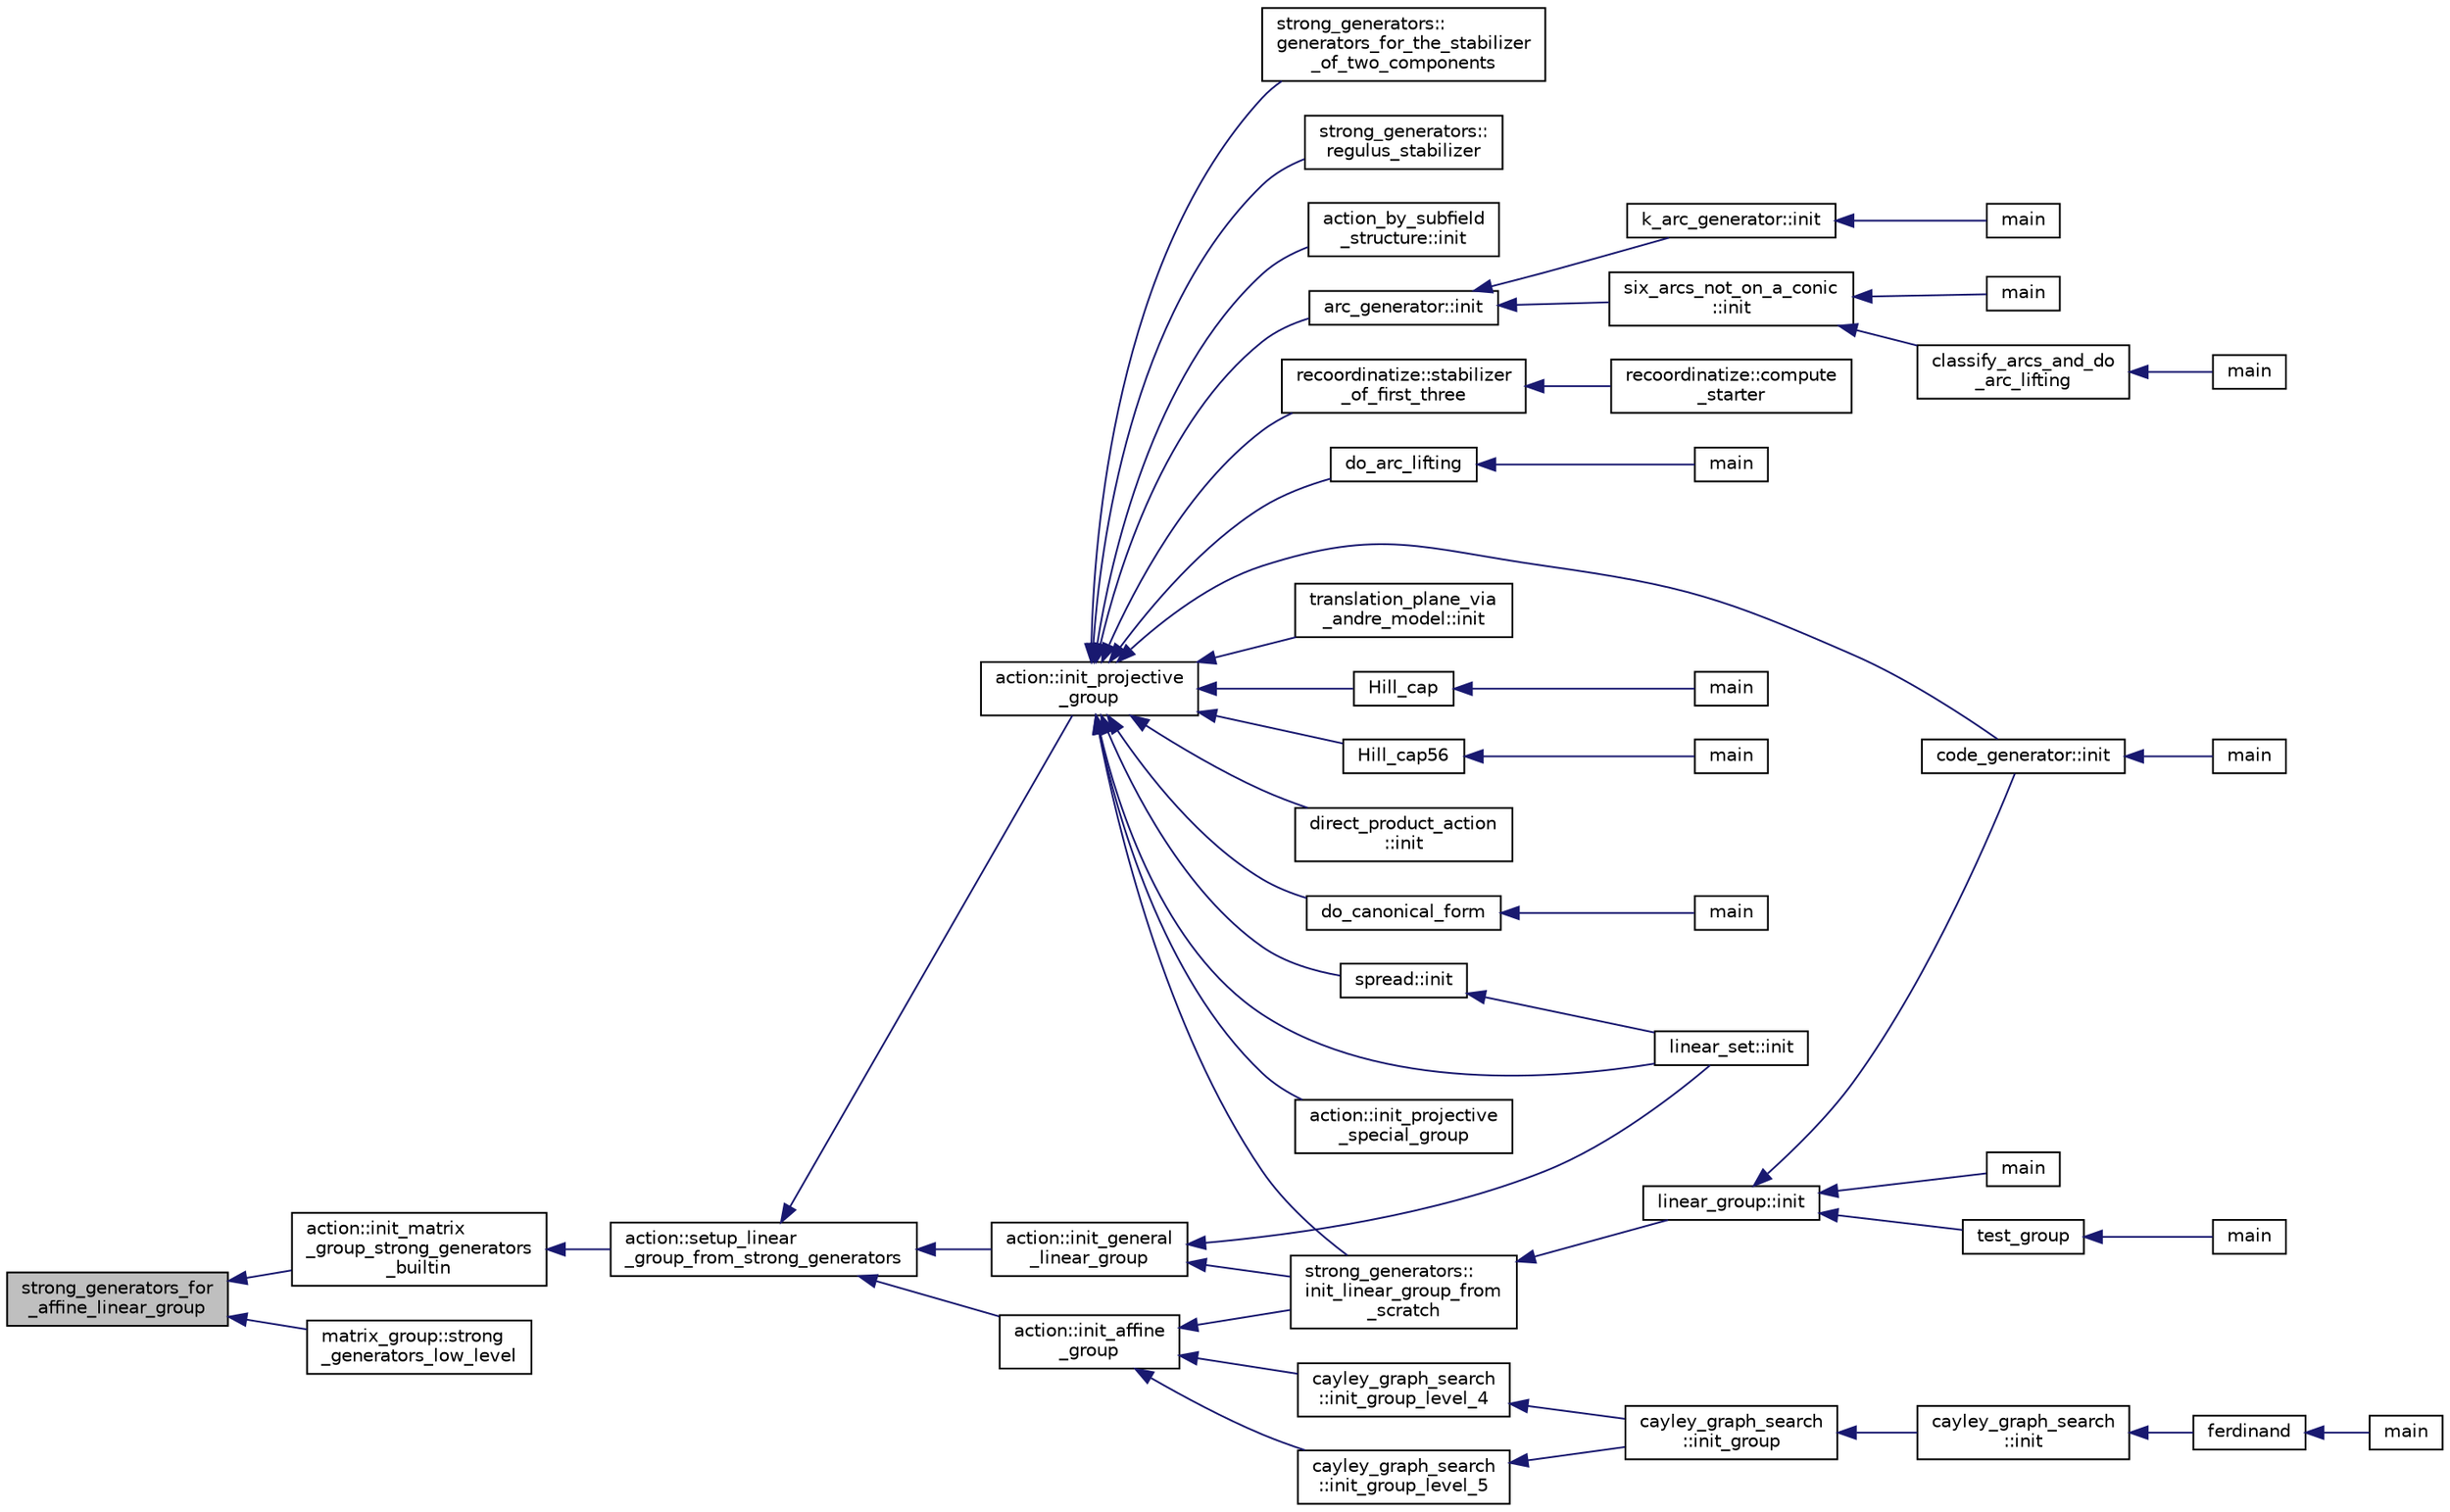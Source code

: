 digraph "strong_generators_for_affine_linear_group"
{
  edge [fontname="Helvetica",fontsize="10",labelfontname="Helvetica",labelfontsize="10"];
  node [fontname="Helvetica",fontsize="10",shape=record];
  rankdir="LR";
  Node408 [label="strong_generators_for\l_affine_linear_group",height=0.2,width=0.4,color="black", fillcolor="grey75", style="filled", fontcolor="black"];
  Node408 -> Node409 [dir="back",color="midnightblue",fontsize="10",style="solid",fontname="Helvetica"];
  Node409 [label="action::init_matrix\l_group_strong_generators\l_builtin",height=0.2,width=0.4,color="black", fillcolor="white", style="filled",URL="$d2/d86/classaction.html#a0fe9c6af56f4c0826ddec07cb8605ee4"];
  Node409 -> Node410 [dir="back",color="midnightblue",fontsize="10",style="solid",fontname="Helvetica"];
  Node410 [label="action::setup_linear\l_group_from_strong_generators",height=0.2,width=0.4,color="black", fillcolor="white", style="filled",URL="$d2/d86/classaction.html#a20d2b143cd89f2ce81c02613356f69d1"];
  Node410 -> Node411 [dir="back",color="midnightblue",fontsize="10",style="solid",fontname="Helvetica"];
  Node411 [label="action::init_projective\l_group",height=0.2,width=0.4,color="black", fillcolor="white", style="filled",URL="$d2/d86/classaction.html#ad943cb9d3828331bf5634c6dbfc31afd"];
  Node411 -> Node412 [dir="back",color="midnightblue",fontsize="10",style="solid",fontname="Helvetica"];
  Node412 [label="do_arc_lifting",height=0.2,width=0.4,color="black", fillcolor="white", style="filled",URL="$d5/d9e/arcs__orderly_8_c.html#a7367bc544c290322bdbd4545388a27a8"];
  Node412 -> Node413 [dir="back",color="midnightblue",fontsize="10",style="solid",fontname="Helvetica"];
  Node413 [label="main",height=0.2,width=0.4,color="black", fillcolor="white", style="filled",URL="$d5/d9e/arcs__orderly_8_c.html#a3c04138a5bfe5d72780bb7e82a18e627"];
  Node411 -> Node414 [dir="back",color="midnightblue",fontsize="10",style="solid",fontname="Helvetica"];
  Node414 [label="code_generator::init",height=0.2,width=0.4,color="black", fillcolor="white", style="filled",URL="$db/d37/classcode__generator.html#acfaa1e8badf6f30255203f499b130af8"];
  Node414 -> Node415 [dir="back",color="midnightblue",fontsize="10",style="solid",fontname="Helvetica"];
  Node415 [label="main",height=0.2,width=0.4,color="black", fillcolor="white", style="filled",URL="$d4/d4f/codes_8_c.html#a217dbf8b442f20279ea00b898af96f52"];
  Node411 -> Node416 [dir="back",color="midnightblue",fontsize="10",style="solid",fontname="Helvetica"];
  Node416 [label="direct_product_action\l::init",height=0.2,width=0.4,color="black", fillcolor="white", style="filled",URL="$d3/d78/classdirect__product__action.html#aad40060e5821c011cccaa65a5c4df64f"];
  Node411 -> Node417 [dir="back",color="midnightblue",fontsize="10",style="solid",fontname="Helvetica"];
  Node417 [label="Hill_cap",height=0.2,width=0.4,color="black", fillcolor="white", style="filled",URL="$da/d28/hill_8_c.html#a7c2543fe497e681d4b492b16ea7f933e"];
  Node417 -> Node418 [dir="back",color="midnightblue",fontsize="10",style="solid",fontname="Helvetica"];
  Node418 [label="main",height=0.2,width=0.4,color="black", fillcolor="white", style="filled",URL="$da/d28/hill_8_c.html#a217dbf8b442f20279ea00b898af96f52"];
  Node411 -> Node419 [dir="back",color="midnightblue",fontsize="10",style="solid",fontname="Helvetica"];
  Node419 [label="linear_set::init",height=0.2,width=0.4,color="black", fillcolor="white", style="filled",URL="$dd/d86/classlinear__set.html#a7ab24e84423749047d5465cb15505475"];
  Node411 -> Node420 [dir="back",color="midnightblue",fontsize="10",style="solid",fontname="Helvetica"];
  Node420 [label="Hill_cap56",height=0.2,width=0.4,color="black", fillcolor="white", style="filled",URL="$df/d74/tl__geometry_8h.html#ad7fc0ff2bf8455ab25e170c6930047a6"];
  Node420 -> Node421 [dir="back",color="midnightblue",fontsize="10",style="solid",fontname="Helvetica"];
  Node421 [label="main",height=0.2,width=0.4,color="black", fillcolor="white", style="filled",URL="$d4/d6e/make__something_8_c.html#a217dbf8b442f20279ea00b898af96f52"];
  Node411 -> Node422 [dir="back",color="midnightblue",fontsize="10",style="solid",fontname="Helvetica"];
  Node422 [label="do_canonical_form",height=0.2,width=0.4,color="black", fillcolor="white", style="filled",URL="$dc/dd4/group__actions_8h.html#afb9f4a331a8a017ea3b8b7d9ed8dcc88"];
  Node422 -> Node423 [dir="back",color="midnightblue",fontsize="10",style="solid",fontname="Helvetica"];
  Node423 [label="main",height=0.2,width=0.4,color="black", fillcolor="white", style="filled",URL="$d0/d2f/process_8_c.html#a3c04138a5bfe5d72780bb7e82a18e627"];
  Node411 -> Node424 [dir="back",color="midnightblue",fontsize="10",style="solid",fontname="Helvetica"];
  Node424 [label="action::init_projective\l_special_group",height=0.2,width=0.4,color="black", fillcolor="white", style="filled",URL="$d2/d86/classaction.html#a4c69f0e07dff8ba8ac2415faf69d55a4"];
  Node411 -> Node425 [dir="back",color="midnightblue",fontsize="10",style="solid",fontname="Helvetica"];
  Node425 [label="strong_generators::\linit_linear_group_from\l_scratch",height=0.2,width=0.4,color="black", fillcolor="white", style="filled",URL="$dc/d09/classstrong__generators.html#ad47ecfb9c141b65ed6aca34231d5a0d2"];
  Node425 -> Node426 [dir="back",color="midnightblue",fontsize="10",style="solid",fontname="Helvetica"];
  Node426 [label="linear_group::init",height=0.2,width=0.4,color="black", fillcolor="white", style="filled",URL="$df/d5a/classlinear__group.html#a8119aa9b882192ab422b12614b259f28"];
  Node426 -> Node414 [dir="back",color="midnightblue",fontsize="10",style="solid",fontname="Helvetica"];
  Node426 -> Node427 [dir="back",color="midnightblue",fontsize="10",style="solid",fontname="Helvetica"];
  Node427 [label="test_group",height=0.2,width=0.4,color="black", fillcolor="white", style="filled",URL="$d8/d03/analyze__q__designs_8_c.html#ad03444358d0b46e7aa4d88a806b44925"];
  Node427 -> Node428 [dir="back",color="midnightblue",fontsize="10",style="solid",fontname="Helvetica"];
  Node428 [label="main",height=0.2,width=0.4,color="black", fillcolor="white", style="filled",URL="$d8/d03/analyze__q__designs_8_c.html#a217dbf8b442f20279ea00b898af96f52"];
  Node426 -> Node429 [dir="back",color="midnightblue",fontsize="10",style="solid",fontname="Helvetica"];
  Node429 [label="main",height=0.2,width=0.4,color="black", fillcolor="white", style="filled",URL="$da/dd5/subspace__orbits__main_8_c.html#a217dbf8b442f20279ea00b898af96f52"];
  Node411 -> Node430 [dir="back",color="midnightblue",fontsize="10",style="solid",fontname="Helvetica"];
  Node430 [label="strong_generators::\lgenerators_for_the_stabilizer\l_of_two_components",height=0.2,width=0.4,color="black", fillcolor="white", style="filled",URL="$dc/d09/classstrong__generators.html#acd9ddc5b768e4cf3f2398383d5a8f3b2"];
  Node411 -> Node431 [dir="back",color="midnightblue",fontsize="10",style="solid",fontname="Helvetica"];
  Node431 [label="strong_generators::\lregulus_stabilizer",height=0.2,width=0.4,color="black", fillcolor="white", style="filled",URL="$dc/d09/classstrong__generators.html#a32e999d14b4168695f2e775ddf2ed7e7"];
  Node411 -> Node432 [dir="back",color="midnightblue",fontsize="10",style="solid",fontname="Helvetica"];
  Node432 [label="action_by_subfield\l_structure::init",height=0.2,width=0.4,color="black", fillcolor="white", style="filled",URL="$dd/d67/classaction__by__subfield__structure.html#a565b45607d3ebc3eaa0e910a6ce6a661"];
  Node411 -> Node433 [dir="back",color="midnightblue",fontsize="10",style="solid",fontname="Helvetica"];
  Node433 [label="arc_generator::init",height=0.2,width=0.4,color="black", fillcolor="white", style="filled",URL="$d4/d21/classarc__generator.html#ae614e18e9c641d67069fa27d48245cde"];
  Node433 -> Node434 [dir="back",color="midnightblue",fontsize="10",style="solid",fontname="Helvetica"];
  Node434 [label="k_arc_generator::init",height=0.2,width=0.4,color="black", fillcolor="white", style="filled",URL="$d6/dd8/classk__arc__generator.html#a6036d9f52ede9f8ca681505626b5361d"];
  Node434 -> Node435 [dir="back",color="midnightblue",fontsize="10",style="solid",fontname="Helvetica"];
  Node435 [label="main",height=0.2,width=0.4,color="black", fillcolor="white", style="filled",URL="$d6/d01/k__arc__generator__main_8_c.html#a217dbf8b442f20279ea00b898af96f52"];
  Node433 -> Node436 [dir="back",color="midnightblue",fontsize="10",style="solid",fontname="Helvetica"];
  Node436 [label="six_arcs_not_on_a_conic\l::init",height=0.2,width=0.4,color="black", fillcolor="white", style="filled",URL="$d8/de6/classsix__arcs__not__on__a__conic.html#a7a4d5cf8a098488729934cfa8a70944a"];
  Node436 -> Node437 [dir="back",color="midnightblue",fontsize="10",style="solid",fontname="Helvetica"];
  Node437 [label="classify_arcs_and_do\l_arc_lifting",height=0.2,width=0.4,color="black", fillcolor="white", style="filled",URL="$d6/dc3/arc__lifting__main_8_c.html#afdd7be16f16b8c71e9a72fe5f6a0b59c"];
  Node437 -> Node438 [dir="back",color="midnightblue",fontsize="10",style="solid",fontname="Helvetica"];
  Node438 [label="main",height=0.2,width=0.4,color="black", fillcolor="white", style="filled",URL="$d6/dc3/arc__lifting__main_8_c.html#a217dbf8b442f20279ea00b898af96f52"];
  Node436 -> Node439 [dir="back",color="midnightblue",fontsize="10",style="solid",fontname="Helvetica"];
  Node439 [label="main",height=0.2,width=0.4,color="black", fillcolor="white", style="filled",URL="$d2/dfa/create__surface__main_8_c.html#a217dbf8b442f20279ea00b898af96f52"];
  Node411 -> Node440 [dir="back",color="midnightblue",fontsize="10",style="solid",fontname="Helvetica"];
  Node440 [label="recoordinatize::stabilizer\l_of_first_three",height=0.2,width=0.4,color="black", fillcolor="white", style="filled",URL="$d3/d3c/classrecoordinatize.html#ae8a24e776a57f0ac4923f6ed1d1db6e6"];
  Node440 -> Node441 [dir="back",color="midnightblue",fontsize="10",style="solid",fontname="Helvetica"];
  Node441 [label="recoordinatize::compute\l_starter",height=0.2,width=0.4,color="black", fillcolor="white", style="filled",URL="$d3/d3c/classrecoordinatize.html#a274b399821488e5f6fb1adfbc8f8ebac"];
  Node411 -> Node442 [dir="back",color="midnightblue",fontsize="10",style="solid",fontname="Helvetica"];
  Node442 [label="spread::init",height=0.2,width=0.4,color="black", fillcolor="white", style="filled",URL="$da/dc1/classspread.html#aa2493aebcdd72c4472213711dfcc2ab6"];
  Node442 -> Node419 [dir="back",color="midnightblue",fontsize="10",style="solid",fontname="Helvetica"];
  Node411 -> Node443 [dir="back",color="midnightblue",fontsize="10",style="solid",fontname="Helvetica"];
  Node443 [label="translation_plane_via\l_andre_model::init",height=0.2,width=0.4,color="black", fillcolor="white", style="filled",URL="$d1/dcc/classtranslation__plane__via__andre__model.html#adb424599de168ade331979a9218ee07b"];
  Node410 -> Node444 [dir="back",color="midnightblue",fontsize="10",style="solid",fontname="Helvetica"];
  Node444 [label="action::init_affine\l_group",height=0.2,width=0.4,color="black", fillcolor="white", style="filled",URL="$d2/d86/classaction.html#a32c0c683b3071fef19d28ca4880b568a"];
  Node444 -> Node445 [dir="back",color="midnightblue",fontsize="10",style="solid",fontname="Helvetica"];
  Node445 [label="cayley_graph_search\l::init_group_level_4",height=0.2,width=0.4,color="black", fillcolor="white", style="filled",URL="$de/dae/classcayley__graph__search.html#a6593f90cd91bea8c23fe71acca05655e"];
  Node445 -> Node446 [dir="back",color="midnightblue",fontsize="10",style="solid",fontname="Helvetica"];
  Node446 [label="cayley_graph_search\l::init_group",height=0.2,width=0.4,color="black", fillcolor="white", style="filled",URL="$de/dae/classcayley__graph__search.html#adbce2e517a8ed979f53e8aeb043cf4ca"];
  Node446 -> Node447 [dir="back",color="midnightblue",fontsize="10",style="solid",fontname="Helvetica"];
  Node447 [label="cayley_graph_search\l::init",height=0.2,width=0.4,color="black", fillcolor="white", style="filled",URL="$de/dae/classcayley__graph__search.html#add9c6434abeaebac4a07bc03cb21672d"];
  Node447 -> Node448 [dir="back",color="midnightblue",fontsize="10",style="solid",fontname="Helvetica"];
  Node448 [label="ferdinand",height=0.2,width=0.4,color="black", fillcolor="white", style="filled",URL="$da/df3/ferdinand_8_c.html#a322b57727d23cf5a0932f11c30ea18d9"];
  Node448 -> Node449 [dir="back",color="midnightblue",fontsize="10",style="solid",fontname="Helvetica"];
  Node449 [label="main",height=0.2,width=0.4,color="black", fillcolor="white", style="filled",URL="$da/df3/ferdinand_8_c.html#a3c04138a5bfe5d72780bb7e82a18e627"];
  Node444 -> Node450 [dir="back",color="midnightblue",fontsize="10",style="solid",fontname="Helvetica"];
  Node450 [label="cayley_graph_search\l::init_group_level_5",height=0.2,width=0.4,color="black", fillcolor="white", style="filled",URL="$de/dae/classcayley__graph__search.html#ab4427f6ab65833dae31a18f44a5d6d7a"];
  Node450 -> Node446 [dir="back",color="midnightblue",fontsize="10",style="solid",fontname="Helvetica"];
  Node444 -> Node425 [dir="back",color="midnightblue",fontsize="10",style="solid",fontname="Helvetica"];
  Node410 -> Node451 [dir="back",color="midnightblue",fontsize="10",style="solid",fontname="Helvetica"];
  Node451 [label="action::init_general\l_linear_group",height=0.2,width=0.4,color="black", fillcolor="white", style="filled",URL="$d2/d86/classaction.html#a1ff1bf53f9073bfc76ff073e7af6f396"];
  Node451 -> Node419 [dir="back",color="midnightblue",fontsize="10",style="solid",fontname="Helvetica"];
  Node451 -> Node425 [dir="back",color="midnightblue",fontsize="10",style="solid",fontname="Helvetica"];
  Node408 -> Node452 [dir="back",color="midnightblue",fontsize="10",style="solid",fontname="Helvetica"];
  Node452 [label="matrix_group::strong\l_generators_low_level",height=0.2,width=0.4,color="black", fillcolor="white", style="filled",URL="$d3/ded/classmatrix__group.html#a96eac173646a79c1a0532cc7ae8dd748"];
}
